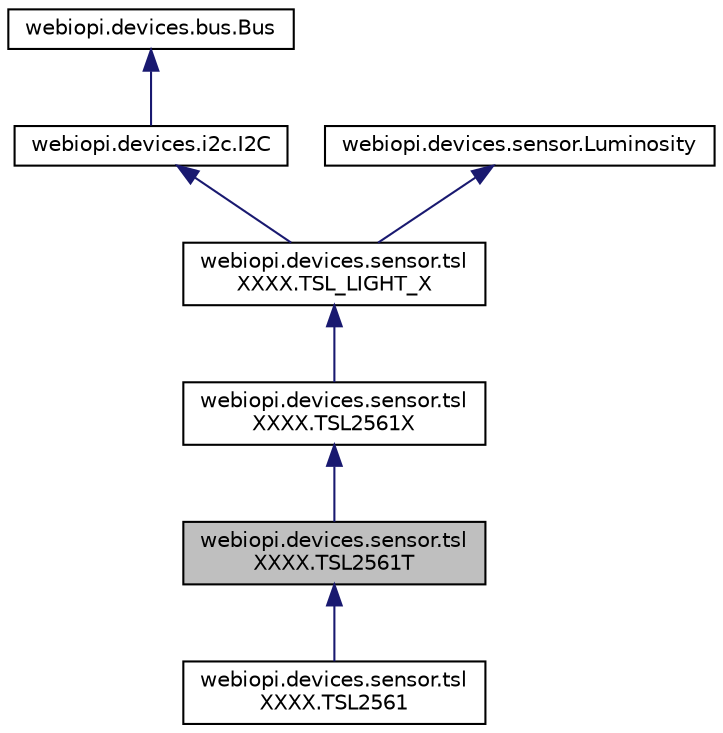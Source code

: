 digraph "webiopi.devices.sensor.tslXXXX.TSL2561T"
{
  edge [fontname="Helvetica",fontsize="10",labelfontname="Helvetica",labelfontsize="10"];
  node [fontname="Helvetica",fontsize="10",shape=record];
  Node1 [label="webiopi.devices.sensor.tsl\lXXXX.TSL2561T",height=0.2,width=0.4,color="black", fillcolor="grey75", style="filled", fontcolor="black"];
  Node2 -> Node1 [dir="back",color="midnightblue",fontsize="10",style="solid",fontname="Helvetica"];
  Node2 [label="webiopi.devices.sensor.tsl\lXXXX.TSL2561X",height=0.2,width=0.4,color="black", fillcolor="white", style="filled",URL="$classwebiopi_1_1devices_1_1sensor_1_1tslXXXX_1_1TSL2561X.html"];
  Node3 -> Node2 [dir="back",color="midnightblue",fontsize="10",style="solid",fontname="Helvetica"];
  Node3 [label="webiopi.devices.sensor.tsl\lXXXX.TSL_LIGHT_X",height=0.2,width=0.4,color="black", fillcolor="white", style="filled",URL="$classwebiopi_1_1devices_1_1sensor_1_1tslXXXX_1_1TSL__LIGHT__X.html"];
  Node4 -> Node3 [dir="back",color="midnightblue",fontsize="10",style="solid",fontname="Helvetica"];
  Node4 [label="webiopi.devices.i2c.I2C",height=0.2,width=0.4,color="black", fillcolor="white", style="filled",URL="$classwebiopi_1_1devices_1_1i2c_1_1I2C.html"];
  Node5 -> Node4 [dir="back",color="midnightblue",fontsize="10",style="solid",fontname="Helvetica"];
  Node5 [label="webiopi.devices.bus.Bus",height=0.2,width=0.4,color="black", fillcolor="white", style="filled",URL="$classwebiopi_1_1devices_1_1bus_1_1Bus.html"];
  Node6 -> Node3 [dir="back",color="midnightblue",fontsize="10",style="solid",fontname="Helvetica"];
  Node6 [label="webiopi.devices.sensor.Luminosity",height=0.2,width=0.4,color="black", fillcolor="white", style="filled",URL="$classwebiopi_1_1devices_1_1sensor_1_1Luminosity.html"];
  Node1 -> Node7 [dir="back",color="midnightblue",fontsize="10",style="solid",fontname="Helvetica"];
  Node7 [label="webiopi.devices.sensor.tsl\lXXXX.TSL2561",height=0.2,width=0.4,color="black", fillcolor="white", style="filled",URL="$classwebiopi_1_1devices_1_1sensor_1_1tslXXXX_1_1TSL2561.html"];
}
